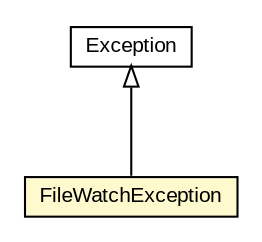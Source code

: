 #!/usr/local/bin/dot
#
# Class diagram 
# Generated by UMLGraph version R5_6-24-gf6e263 (http://www.umlgraph.org/)
#

digraph G {
	edge [fontname="arial",fontsize=10,labelfontname="arial",labelfontsize=10];
	node [fontname="arial",fontsize=10,shape=plaintext];
	nodesep=0.25;
	ranksep=0.5;
	// com.google.code.play2.watcher.api.FileWatchException
	c46 [label=<<table title="com.google.code.play2.watcher.api.FileWatchException" border="0" cellborder="1" cellspacing="0" cellpadding="2" port="p" bgcolor="lemonChiffon" href="./FileWatchException.html">
		<tr><td><table border="0" cellspacing="0" cellpadding="1">
<tr><td align="center" balign="center"> FileWatchException </td></tr>
		</table></td></tr>
		</table>>, URL="./FileWatchException.html", fontname="arial", fontcolor="black", fontsize=10.0];
	//com.google.code.play2.watcher.api.FileWatchException extends java.lang.Exception
	c52:p -> c46:p [dir=back,arrowtail=empty];
	// java.lang.Exception
	c52 [label=<<table title="java.lang.Exception" border="0" cellborder="1" cellspacing="0" cellpadding="2" port="p" href="https://docs.oracle.com/javase/6/docs/api/java/lang/Exception.html">
		<tr><td><table border="0" cellspacing="0" cellpadding="1">
<tr><td align="center" balign="center"> Exception </td></tr>
		</table></td></tr>
		</table>>, URL="https://docs.oracle.com/javase/6/docs/api/java/lang/Exception.html", fontname="arial", fontcolor="black", fontsize=10.0];
}

